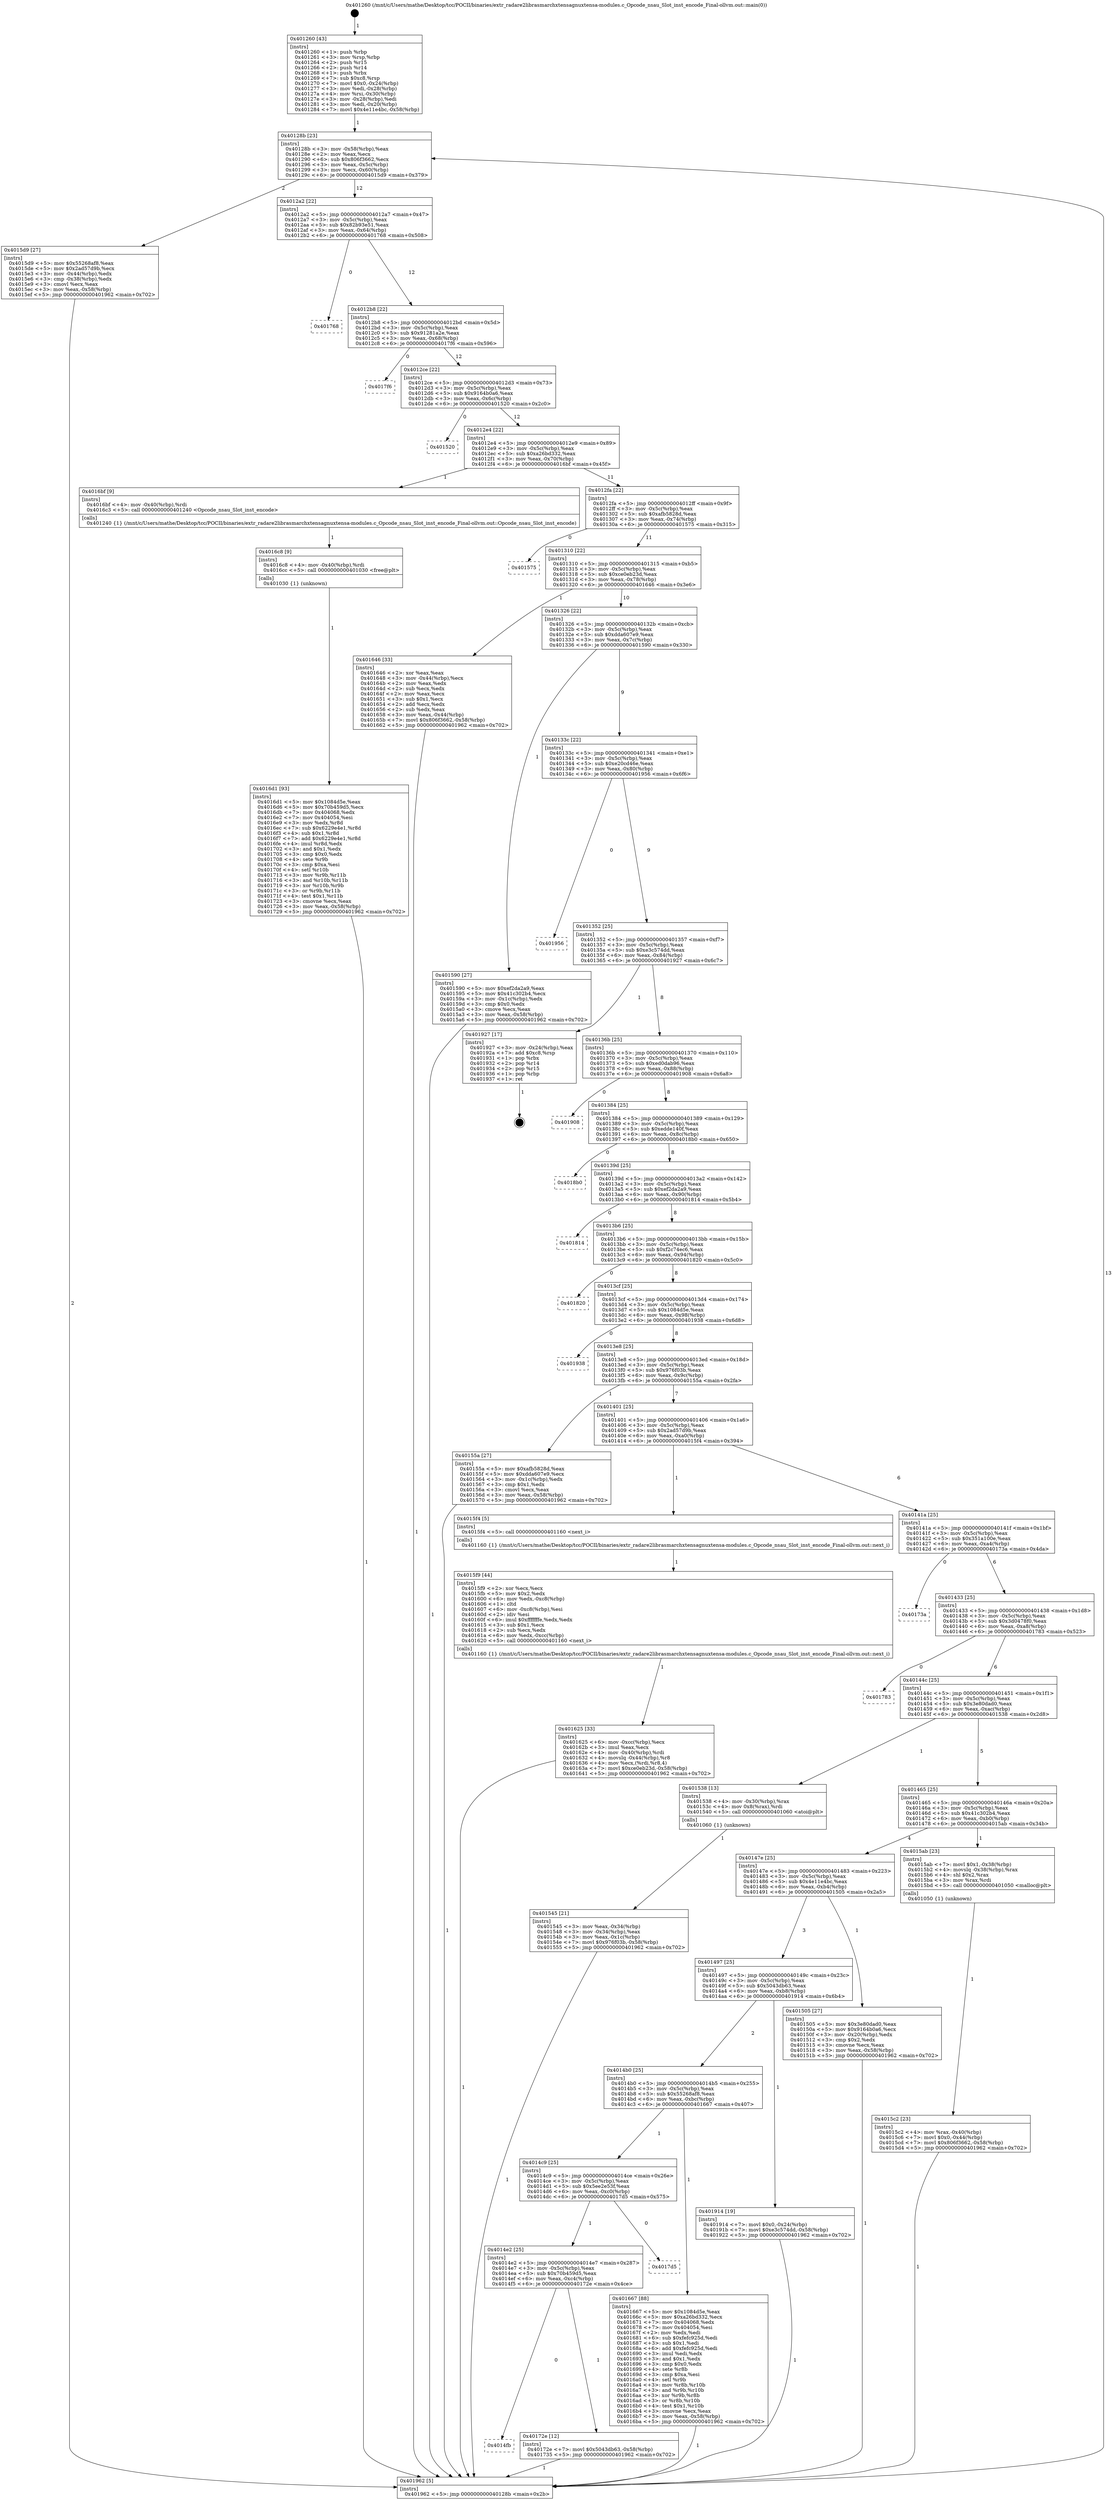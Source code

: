 digraph "0x401260" {
  label = "0x401260 (/mnt/c/Users/mathe/Desktop/tcc/POCII/binaries/extr_radare2librasmarchxtensagnuxtensa-modules.c_Opcode_nsau_Slot_inst_encode_Final-ollvm.out::main(0))"
  labelloc = "t"
  node[shape=record]

  Entry [label="",width=0.3,height=0.3,shape=circle,fillcolor=black,style=filled]
  "0x40128b" [label="{
     0x40128b [23]\l
     | [instrs]\l
     &nbsp;&nbsp;0x40128b \<+3\>: mov -0x58(%rbp),%eax\l
     &nbsp;&nbsp;0x40128e \<+2\>: mov %eax,%ecx\l
     &nbsp;&nbsp;0x401290 \<+6\>: sub $0x806f3662,%ecx\l
     &nbsp;&nbsp;0x401296 \<+3\>: mov %eax,-0x5c(%rbp)\l
     &nbsp;&nbsp;0x401299 \<+3\>: mov %ecx,-0x60(%rbp)\l
     &nbsp;&nbsp;0x40129c \<+6\>: je 00000000004015d9 \<main+0x379\>\l
  }"]
  "0x4015d9" [label="{
     0x4015d9 [27]\l
     | [instrs]\l
     &nbsp;&nbsp;0x4015d9 \<+5\>: mov $0x55268af8,%eax\l
     &nbsp;&nbsp;0x4015de \<+5\>: mov $0x2ad57d9b,%ecx\l
     &nbsp;&nbsp;0x4015e3 \<+3\>: mov -0x44(%rbp),%edx\l
     &nbsp;&nbsp;0x4015e6 \<+3\>: cmp -0x38(%rbp),%edx\l
     &nbsp;&nbsp;0x4015e9 \<+3\>: cmovl %ecx,%eax\l
     &nbsp;&nbsp;0x4015ec \<+3\>: mov %eax,-0x58(%rbp)\l
     &nbsp;&nbsp;0x4015ef \<+5\>: jmp 0000000000401962 \<main+0x702\>\l
  }"]
  "0x4012a2" [label="{
     0x4012a2 [22]\l
     | [instrs]\l
     &nbsp;&nbsp;0x4012a2 \<+5\>: jmp 00000000004012a7 \<main+0x47\>\l
     &nbsp;&nbsp;0x4012a7 \<+3\>: mov -0x5c(%rbp),%eax\l
     &nbsp;&nbsp;0x4012aa \<+5\>: sub $0x82b93e51,%eax\l
     &nbsp;&nbsp;0x4012af \<+3\>: mov %eax,-0x64(%rbp)\l
     &nbsp;&nbsp;0x4012b2 \<+6\>: je 0000000000401768 \<main+0x508\>\l
  }"]
  Exit [label="",width=0.3,height=0.3,shape=circle,fillcolor=black,style=filled,peripheries=2]
  "0x401768" [label="{
     0x401768\l
  }", style=dashed]
  "0x4012b8" [label="{
     0x4012b8 [22]\l
     | [instrs]\l
     &nbsp;&nbsp;0x4012b8 \<+5\>: jmp 00000000004012bd \<main+0x5d\>\l
     &nbsp;&nbsp;0x4012bd \<+3\>: mov -0x5c(%rbp),%eax\l
     &nbsp;&nbsp;0x4012c0 \<+5\>: sub $0x91281a2e,%eax\l
     &nbsp;&nbsp;0x4012c5 \<+3\>: mov %eax,-0x68(%rbp)\l
     &nbsp;&nbsp;0x4012c8 \<+6\>: je 00000000004017f6 \<main+0x596\>\l
  }"]
  "0x4014fb" [label="{
     0x4014fb\l
  }", style=dashed]
  "0x4017f6" [label="{
     0x4017f6\l
  }", style=dashed]
  "0x4012ce" [label="{
     0x4012ce [22]\l
     | [instrs]\l
     &nbsp;&nbsp;0x4012ce \<+5\>: jmp 00000000004012d3 \<main+0x73\>\l
     &nbsp;&nbsp;0x4012d3 \<+3\>: mov -0x5c(%rbp),%eax\l
     &nbsp;&nbsp;0x4012d6 \<+5\>: sub $0x9164b0a6,%eax\l
     &nbsp;&nbsp;0x4012db \<+3\>: mov %eax,-0x6c(%rbp)\l
     &nbsp;&nbsp;0x4012de \<+6\>: je 0000000000401520 \<main+0x2c0\>\l
  }"]
  "0x40172e" [label="{
     0x40172e [12]\l
     | [instrs]\l
     &nbsp;&nbsp;0x40172e \<+7\>: movl $0x5043db63,-0x58(%rbp)\l
     &nbsp;&nbsp;0x401735 \<+5\>: jmp 0000000000401962 \<main+0x702\>\l
  }"]
  "0x401520" [label="{
     0x401520\l
  }", style=dashed]
  "0x4012e4" [label="{
     0x4012e4 [22]\l
     | [instrs]\l
     &nbsp;&nbsp;0x4012e4 \<+5\>: jmp 00000000004012e9 \<main+0x89\>\l
     &nbsp;&nbsp;0x4012e9 \<+3\>: mov -0x5c(%rbp),%eax\l
     &nbsp;&nbsp;0x4012ec \<+5\>: sub $0xa26bd332,%eax\l
     &nbsp;&nbsp;0x4012f1 \<+3\>: mov %eax,-0x70(%rbp)\l
     &nbsp;&nbsp;0x4012f4 \<+6\>: je 00000000004016bf \<main+0x45f\>\l
  }"]
  "0x4014e2" [label="{
     0x4014e2 [25]\l
     | [instrs]\l
     &nbsp;&nbsp;0x4014e2 \<+5\>: jmp 00000000004014e7 \<main+0x287\>\l
     &nbsp;&nbsp;0x4014e7 \<+3\>: mov -0x5c(%rbp),%eax\l
     &nbsp;&nbsp;0x4014ea \<+5\>: sub $0x70b459d5,%eax\l
     &nbsp;&nbsp;0x4014ef \<+6\>: mov %eax,-0xc4(%rbp)\l
     &nbsp;&nbsp;0x4014f5 \<+6\>: je 000000000040172e \<main+0x4ce\>\l
  }"]
  "0x4016bf" [label="{
     0x4016bf [9]\l
     | [instrs]\l
     &nbsp;&nbsp;0x4016bf \<+4\>: mov -0x40(%rbp),%rdi\l
     &nbsp;&nbsp;0x4016c3 \<+5\>: call 0000000000401240 \<Opcode_nsau_Slot_inst_encode\>\l
     | [calls]\l
     &nbsp;&nbsp;0x401240 \{1\} (/mnt/c/Users/mathe/Desktop/tcc/POCII/binaries/extr_radare2librasmarchxtensagnuxtensa-modules.c_Opcode_nsau_Slot_inst_encode_Final-ollvm.out::Opcode_nsau_Slot_inst_encode)\l
  }"]
  "0x4012fa" [label="{
     0x4012fa [22]\l
     | [instrs]\l
     &nbsp;&nbsp;0x4012fa \<+5\>: jmp 00000000004012ff \<main+0x9f\>\l
     &nbsp;&nbsp;0x4012ff \<+3\>: mov -0x5c(%rbp),%eax\l
     &nbsp;&nbsp;0x401302 \<+5\>: sub $0xafb5828d,%eax\l
     &nbsp;&nbsp;0x401307 \<+3\>: mov %eax,-0x74(%rbp)\l
     &nbsp;&nbsp;0x40130a \<+6\>: je 0000000000401575 \<main+0x315\>\l
  }"]
  "0x4017d5" [label="{
     0x4017d5\l
  }", style=dashed]
  "0x401575" [label="{
     0x401575\l
  }", style=dashed]
  "0x401310" [label="{
     0x401310 [22]\l
     | [instrs]\l
     &nbsp;&nbsp;0x401310 \<+5\>: jmp 0000000000401315 \<main+0xb5\>\l
     &nbsp;&nbsp;0x401315 \<+3\>: mov -0x5c(%rbp),%eax\l
     &nbsp;&nbsp;0x401318 \<+5\>: sub $0xce0eb23d,%eax\l
     &nbsp;&nbsp;0x40131d \<+3\>: mov %eax,-0x78(%rbp)\l
     &nbsp;&nbsp;0x401320 \<+6\>: je 0000000000401646 \<main+0x3e6\>\l
  }"]
  "0x4016d1" [label="{
     0x4016d1 [93]\l
     | [instrs]\l
     &nbsp;&nbsp;0x4016d1 \<+5\>: mov $0x1084d5e,%eax\l
     &nbsp;&nbsp;0x4016d6 \<+5\>: mov $0x70b459d5,%ecx\l
     &nbsp;&nbsp;0x4016db \<+7\>: mov 0x404068,%edx\l
     &nbsp;&nbsp;0x4016e2 \<+7\>: mov 0x404054,%esi\l
     &nbsp;&nbsp;0x4016e9 \<+3\>: mov %edx,%r8d\l
     &nbsp;&nbsp;0x4016ec \<+7\>: sub $0x6229e4e1,%r8d\l
     &nbsp;&nbsp;0x4016f3 \<+4\>: sub $0x1,%r8d\l
     &nbsp;&nbsp;0x4016f7 \<+7\>: add $0x6229e4e1,%r8d\l
     &nbsp;&nbsp;0x4016fe \<+4\>: imul %r8d,%edx\l
     &nbsp;&nbsp;0x401702 \<+3\>: and $0x1,%edx\l
     &nbsp;&nbsp;0x401705 \<+3\>: cmp $0x0,%edx\l
     &nbsp;&nbsp;0x401708 \<+4\>: sete %r9b\l
     &nbsp;&nbsp;0x40170c \<+3\>: cmp $0xa,%esi\l
     &nbsp;&nbsp;0x40170f \<+4\>: setl %r10b\l
     &nbsp;&nbsp;0x401713 \<+3\>: mov %r9b,%r11b\l
     &nbsp;&nbsp;0x401716 \<+3\>: and %r10b,%r11b\l
     &nbsp;&nbsp;0x401719 \<+3\>: xor %r10b,%r9b\l
     &nbsp;&nbsp;0x40171c \<+3\>: or %r9b,%r11b\l
     &nbsp;&nbsp;0x40171f \<+4\>: test $0x1,%r11b\l
     &nbsp;&nbsp;0x401723 \<+3\>: cmovne %ecx,%eax\l
     &nbsp;&nbsp;0x401726 \<+3\>: mov %eax,-0x58(%rbp)\l
     &nbsp;&nbsp;0x401729 \<+5\>: jmp 0000000000401962 \<main+0x702\>\l
  }"]
  "0x401646" [label="{
     0x401646 [33]\l
     | [instrs]\l
     &nbsp;&nbsp;0x401646 \<+2\>: xor %eax,%eax\l
     &nbsp;&nbsp;0x401648 \<+3\>: mov -0x44(%rbp),%ecx\l
     &nbsp;&nbsp;0x40164b \<+2\>: mov %eax,%edx\l
     &nbsp;&nbsp;0x40164d \<+2\>: sub %ecx,%edx\l
     &nbsp;&nbsp;0x40164f \<+2\>: mov %eax,%ecx\l
     &nbsp;&nbsp;0x401651 \<+3\>: sub $0x1,%ecx\l
     &nbsp;&nbsp;0x401654 \<+2\>: add %ecx,%edx\l
     &nbsp;&nbsp;0x401656 \<+2\>: sub %edx,%eax\l
     &nbsp;&nbsp;0x401658 \<+3\>: mov %eax,-0x44(%rbp)\l
     &nbsp;&nbsp;0x40165b \<+7\>: movl $0x806f3662,-0x58(%rbp)\l
     &nbsp;&nbsp;0x401662 \<+5\>: jmp 0000000000401962 \<main+0x702\>\l
  }"]
  "0x401326" [label="{
     0x401326 [22]\l
     | [instrs]\l
     &nbsp;&nbsp;0x401326 \<+5\>: jmp 000000000040132b \<main+0xcb\>\l
     &nbsp;&nbsp;0x40132b \<+3\>: mov -0x5c(%rbp),%eax\l
     &nbsp;&nbsp;0x40132e \<+5\>: sub $0xdda607e9,%eax\l
     &nbsp;&nbsp;0x401333 \<+3\>: mov %eax,-0x7c(%rbp)\l
     &nbsp;&nbsp;0x401336 \<+6\>: je 0000000000401590 \<main+0x330\>\l
  }"]
  "0x4016c8" [label="{
     0x4016c8 [9]\l
     | [instrs]\l
     &nbsp;&nbsp;0x4016c8 \<+4\>: mov -0x40(%rbp),%rdi\l
     &nbsp;&nbsp;0x4016cc \<+5\>: call 0000000000401030 \<free@plt\>\l
     | [calls]\l
     &nbsp;&nbsp;0x401030 \{1\} (unknown)\l
  }"]
  "0x401590" [label="{
     0x401590 [27]\l
     | [instrs]\l
     &nbsp;&nbsp;0x401590 \<+5\>: mov $0xef2da2a9,%eax\l
     &nbsp;&nbsp;0x401595 \<+5\>: mov $0x41c302b4,%ecx\l
     &nbsp;&nbsp;0x40159a \<+3\>: mov -0x1c(%rbp),%edx\l
     &nbsp;&nbsp;0x40159d \<+3\>: cmp $0x0,%edx\l
     &nbsp;&nbsp;0x4015a0 \<+3\>: cmove %ecx,%eax\l
     &nbsp;&nbsp;0x4015a3 \<+3\>: mov %eax,-0x58(%rbp)\l
     &nbsp;&nbsp;0x4015a6 \<+5\>: jmp 0000000000401962 \<main+0x702\>\l
  }"]
  "0x40133c" [label="{
     0x40133c [22]\l
     | [instrs]\l
     &nbsp;&nbsp;0x40133c \<+5\>: jmp 0000000000401341 \<main+0xe1\>\l
     &nbsp;&nbsp;0x401341 \<+3\>: mov -0x5c(%rbp),%eax\l
     &nbsp;&nbsp;0x401344 \<+5\>: sub $0xe20cd46e,%eax\l
     &nbsp;&nbsp;0x401349 \<+3\>: mov %eax,-0x80(%rbp)\l
     &nbsp;&nbsp;0x40134c \<+6\>: je 0000000000401956 \<main+0x6f6\>\l
  }"]
  "0x4014c9" [label="{
     0x4014c9 [25]\l
     | [instrs]\l
     &nbsp;&nbsp;0x4014c9 \<+5\>: jmp 00000000004014ce \<main+0x26e\>\l
     &nbsp;&nbsp;0x4014ce \<+3\>: mov -0x5c(%rbp),%eax\l
     &nbsp;&nbsp;0x4014d1 \<+5\>: sub $0x5ee2e53f,%eax\l
     &nbsp;&nbsp;0x4014d6 \<+6\>: mov %eax,-0xc0(%rbp)\l
     &nbsp;&nbsp;0x4014dc \<+6\>: je 00000000004017d5 \<main+0x575\>\l
  }"]
  "0x401956" [label="{
     0x401956\l
  }", style=dashed]
  "0x401352" [label="{
     0x401352 [25]\l
     | [instrs]\l
     &nbsp;&nbsp;0x401352 \<+5\>: jmp 0000000000401357 \<main+0xf7\>\l
     &nbsp;&nbsp;0x401357 \<+3\>: mov -0x5c(%rbp),%eax\l
     &nbsp;&nbsp;0x40135a \<+5\>: sub $0xe3c574dd,%eax\l
     &nbsp;&nbsp;0x40135f \<+6\>: mov %eax,-0x84(%rbp)\l
     &nbsp;&nbsp;0x401365 \<+6\>: je 0000000000401927 \<main+0x6c7\>\l
  }"]
  "0x401667" [label="{
     0x401667 [88]\l
     | [instrs]\l
     &nbsp;&nbsp;0x401667 \<+5\>: mov $0x1084d5e,%eax\l
     &nbsp;&nbsp;0x40166c \<+5\>: mov $0xa26bd332,%ecx\l
     &nbsp;&nbsp;0x401671 \<+7\>: mov 0x404068,%edx\l
     &nbsp;&nbsp;0x401678 \<+7\>: mov 0x404054,%esi\l
     &nbsp;&nbsp;0x40167f \<+2\>: mov %edx,%edi\l
     &nbsp;&nbsp;0x401681 \<+6\>: sub $0xfefc925d,%edi\l
     &nbsp;&nbsp;0x401687 \<+3\>: sub $0x1,%edi\l
     &nbsp;&nbsp;0x40168a \<+6\>: add $0xfefc925d,%edi\l
     &nbsp;&nbsp;0x401690 \<+3\>: imul %edi,%edx\l
     &nbsp;&nbsp;0x401693 \<+3\>: and $0x1,%edx\l
     &nbsp;&nbsp;0x401696 \<+3\>: cmp $0x0,%edx\l
     &nbsp;&nbsp;0x401699 \<+4\>: sete %r8b\l
     &nbsp;&nbsp;0x40169d \<+3\>: cmp $0xa,%esi\l
     &nbsp;&nbsp;0x4016a0 \<+4\>: setl %r9b\l
     &nbsp;&nbsp;0x4016a4 \<+3\>: mov %r8b,%r10b\l
     &nbsp;&nbsp;0x4016a7 \<+3\>: and %r9b,%r10b\l
     &nbsp;&nbsp;0x4016aa \<+3\>: xor %r9b,%r8b\l
     &nbsp;&nbsp;0x4016ad \<+3\>: or %r8b,%r10b\l
     &nbsp;&nbsp;0x4016b0 \<+4\>: test $0x1,%r10b\l
     &nbsp;&nbsp;0x4016b4 \<+3\>: cmovne %ecx,%eax\l
     &nbsp;&nbsp;0x4016b7 \<+3\>: mov %eax,-0x58(%rbp)\l
     &nbsp;&nbsp;0x4016ba \<+5\>: jmp 0000000000401962 \<main+0x702\>\l
  }"]
  "0x401927" [label="{
     0x401927 [17]\l
     | [instrs]\l
     &nbsp;&nbsp;0x401927 \<+3\>: mov -0x24(%rbp),%eax\l
     &nbsp;&nbsp;0x40192a \<+7\>: add $0xc8,%rsp\l
     &nbsp;&nbsp;0x401931 \<+1\>: pop %rbx\l
     &nbsp;&nbsp;0x401932 \<+2\>: pop %r14\l
     &nbsp;&nbsp;0x401934 \<+2\>: pop %r15\l
     &nbsp;&nbsp;0x401936 \<+1\>: pop %rbp\l
     &nbsp;&nbsp;0x401937 \<+1\>: ret\l
  }"]
  "0x40136b" [label="{
     0x40136b [25]\l
     | [instrs]\l
     &nbsp;&nbsp;0x40136b \<+5\>: jmp 0000000000401370 \<main+0x110\>\l
     &nbsp;&nbsp;0x401370 \<+3\>: mov -0x5c(%rbp),%eax\l
     &nbsp;&nbsp;0x401373 \<+5\>: sub $0xed0dab96,%eax\l
     &nbsp;&nbsp;0x401378 \<+6\>: mov %eax,-0x88(%rbp)\l
     &nbsp;&nbsp;0x40137e \<+6\>: je 0000000000401908 \<main+0x6a8\>\l
  }"]
  "0x4014b0" [label="{
     0x4014b0 [25]\l
     | [instrs]\l
     &nbsp;&nbsp;0x4014b0 \<+5\>: jmp 00000000004014b5 \<main+0x255\>\l
     &nbsp;&nbsp;0x4014b5 \<+3\>: mov -0x5c(%rbp),%eax\l
     &nbsp;&nbsp;0x4014b8 \<+5\>: sub $0x55268af8,%eax\l
     &nbsp;&nbsp;0x4014bd \<+6\>: mov %eax,-0xbc(%rbp)\l
     &nbsp;&nbsp;0x4014c3 \<+6\>: je 0000000000401667 \<main+0x407\>\l
  }"]
  "0x401908" [label="{
     0x401908\l
  }", style=dashed]
  "0x401384" [label="{
     0x401384 [25]\l
     | [instrs]\l
     &nbsp;&nbsp;0x401384 \<+5\>: jmp 0000000000401389 \<main+0x129\>\l
     &nbsp;&nbsp;0x401389 \<+3\>: mov -0x5c(%rbp),%eax\l
     &nbsp;&nbsp;0x40138c \<+5\>: sub $0xedde140f,%eax\l
     &nbsp;&nbsp;0x401391 \<+6\>: mov %eax,-0x8c(%rbp)\l
     &nbsp;&nbsp;0x401397 \<+6\>: je 00000000004018b0 \<main+0x650\>\l
  }"]
  "0x401914" [label="{
     0x401914 [19]\l
     | [instrs]\l
     &nbsp;&nbsp;0x401914 \<+7\>: movl $0x0,-0x24(%rbp)\l
     &nbsp;&nbsp;0x40191b \<+7\>: movl $0xe3c574dd,-0x58(%rbp)\l
     &nbsp;&nbsp;0x401922 \<+5\>: jmp 0000000000401962 \<main+0x702\>\l
  }"]
  "0x4018b0" [label="{
     0x4018b0\l
  }", style=dashed]
  "0x40139d" [label="{
     0x40139d [25]\l
     | [instrs]\l
     &nbsp;&nbsp;0x40139d \<+5\>: jmp 00000000004013a2 \<main+0x142\>\l
     &nbsp;&nbsp;0x4013a2 \<+3\>: mov -0x5c(%rbp),%eax\l
     &nbsp;&nbsp;0x4013a5 \<+5\>: sub $0xef2da2a9,%eax\l
     &nbsp;&nbsp;0x4013aa \<+6\>: mov %eax,-0x90(%rbp)\l
     &nbsp;&nbsp;0x4013b0 \<+6\>: je 0000000000401814 \<main+0x5b4\>\l
  }"]
  "0x401625" [label="{
     0x401625 [33]\l
     | [instrs]\l
     &nbsp;&nbsp;0x401625 \<+6\>: mov -0xcc(%rbp),%ecx\l
     &nbsp;&nbsp;0x40162b \<+3\>: imul %eax,%ecx\l
     &nbsp;&nbsp;0x40162e \<+4\>: mov -0x40(%rbp),%rdi\l
     &nbsp;&nbsp;0x401632 \<+4\>: movslq -0x44(%rbp),%r8\l
     &nbsp;&nbsp;0x401636 \<+4\>: mov %ecx,(%rdi,%r8,4)\l
     &nbsp;&nbsp;0x40163a \<+7\>: movl $0xce0eb23d,-0x58(%rbp)\l
     &nbsp;&nbsp;0x401641 \<+5\>: jmp 0000000000401962 \<main+0x702\>\l
  }"]
  "0x401814" [label="{
     0x401814\l
  }", style=dashed]
  "0x4013b6" [label="{
     0x4013b6 [25]\l
     | [instrs]\l
     &nbsp;&nbsp;0x4013b6 \<+5\>: jmp 00000000004013bb \<main+0x15b\>\l
     &nbsp;&nbsp;0x4013bb \<+3\>: mov -0x5c(%rbp),%eax\l
     &nbsp;&nbsp;0x4013be \<+5\>: sub $0xf2c74ec6,%eax\l
     &nbsp;&nbsp;0x4013c3 \<+6\>: mov %eax,-0x94(%rbp)\l
     &nbsp;&nbsp;0x4013c9 \<+6\>: je 0000000000401820 \<main+0x5c0\>\l
  }"]
  "0x4015f9" [label="{
     0x4015f9 [44]\l
     | [instrs]\l
     &nbsp;&nbsp;0x4015f9 \<+2\>: xor %ecx,%ecx\l
     &nbsp;&nbsp;0x4015fb \<+5\>: mov $0x2,%edx\l
     &nbsp;&nbsp;0x401600 \<+6\>: mov %edx,-0xc8(%rbp)\l
     &nbsp;&nbsp;0x401606 \<+1\>: cltd\l
     &nbsp;&nbsp;0x401607 \<+6\>: mov -0xc8(%rbp),%esi\l
     &nbsp;&nbsp;0x40160d \<+2\>: idiv %esi\l
     &nbsp;&nbsp;0x40160f \<+6\>: imul $0xfffffffe,%edx,%edx\l
     &nbsp;&nbsp;0x401615 \<+3\>: sub $0x1,%ecx\l
     &nbsp;&nbsp;0x401618 \<+2\>: sub %ecx,%edx\l
     &nbsp;&nbsp;0x40161a \<+6\>: mov %edx,-0xcc(%rbp)\l
     &nbsp;&nbsp;0x401620 \<+5\>: call 0000000000401160 \<next_i\>\l
     | [calls]\l
     &nbsp;&nbsp;0x401160 \{1\} (/mnt/c/Users/mathe/Desktop/tcc/POCII/binaries/extr_radare2librasmarchxtensagnuxtensa-modules.c_Opcode_nsau_Slot_inst_encode_Final-ollvm.out::next_i)\l
  }"]
  "0x401820" [label="{
     0x401820\l
  }", style=dashed]
  "0x4013cf" [label="{
     0x4013cf [25]\l
     | [instrs]\l
     &nbsp;&nbsp;0x4013cf \<+5\>: jmp 00000000004013d4 \<main+0x174\>\l
     &nbsp;&nbsp;0x4013d4 \<+3\>: mov -0x5c(%rbp),%eax\l
     &nbsp;&nbsp;0x4013d7 \<+5\>: sub $0x1084d5e,%eax\l
     &nbsp;&nbsp;0x4013dc \<+6\>: mov %eax,-0x98(%rbp)\l
     &nbsp;&nbsp;0x4013e2 \<+6\>: je 0000000000401938 \<main+0x6d8\>\l
  }"]
  "0x4015c2" [label="{
     0x4015c2 [23]\l
     | [instrs]\l
     &nbsp;&nbsp;0x4015c2 \<+4\>: mov %rax,-0x40(%rbp)\l
     &nbsp;&nbsp;0x4015c6 \<+7\>: movl $0x0,-0x44(%rbp)\l
     &nbsp;&nbsp;0x4015cd \<+7\>: movl $0x806f3662,-0x58(%rbp)\l
     &nbsp;&nbsp;0x4015d4 \<+5\>: jmp 0000000000401962 \<main+0x702\>\l
  }"]
  "0x401938" [label="{
     0x401938\l
  }", style=dashed]
  "0x4013e8" [label="{
     0x4013e8 [25]\l
     | [instrs]\l
     &nbsp;&nbsp;0x4013e8 \<+5\>: jmp 00000000004013ed \<main+0x18d\>\l
     &nbsp;&nbsp;0x4013ed \<+3\>: mov -0x5c(%rbp),%eax\l
     &nbsp;&nbsp;0x4013f0 \<+5\>: sub $0x976f03b,%eax\l
     &nbsp;&nbsp;0x4013f5 \<+6\>: mov %eax,-0x9c(%rbp)\l
     &nbsp;&nbsp;0x4013fb \<+6\>: je 000000000040155a \<main+0x2fa\>\l
  }"]
  "0x401545" [label="{
     0x401545 [21]\l
     | [instrs]\l
     &nbsp;&nbsp;0x401545 \<+3\>: mov %eax,-0x34(%rbp)\l
     &nbsp;&nbsp;0x401548 \<+3\>: mov -0x34(%rbp),%eax\l
     &nbsp;&nbsp;0x40154b \<+3\>: mov %eax,-0x1c(%rbp)\l
     &nbsp;&nbsp;0x40154e \<+7\>: movl $0x976f03b,-0x58(%rbp)\l
     &nbsp;&nbsp;0x401555 \<+5\>: jmp 0000000000401962 \<main+0x702\>\l
  }"]
  "0x40155a" [label="{
     0x40155a [27]\l
     | [instrs]\l
     &nbsp;&nbsp;0x40155a \<+5\>: mov $0xafb5828d,%eax\l
     &nbsp;&nbsp;0x40155f \<+5\>: mov $0xdda607e9,%ecx\l
     &nbsp;&nbsp;0x401564 \<+3\>: mov -0x1c(%rbp),%edx\l
     &nbsp;&nbsp;0x401567 \<+3\>: cmp $0x1,%edx\l
     &nbsp;&nbsp;0x40156a \<+3\>: cmovl %ecx,%eax\l
     &nbsp;&nbsp;0x40156d \<+3\>: mov %eax,-0x58(%rbp)\l
     &nbsp;&nbsp;0x401570 \<+5\>: jmp 0000000000401962 \<main+0x702\>\l
  }"]
  "0x401401" [label="{
     0x401401 [25]\l
     | [instrs]\l
     &nbsp;&nbsp;0x401401 \<+5\>: jmp 0000000000401406 \<main+0x1a6\>\l
     &nbsp;&nbsp;0x401406 \<+3\>: mov -0x5c(%rbp),%eax\l
     &nbsp;&nbsp;0x401409 \<+5\>: sub $0x2ad57d9b,%eax\l
     &nbsp;&nbsp;0x40140e \<+6\>: mov %eax,-0xa0(%rbp)\l
     &nbsp;&nbsp;0x401414 \<+6\>: je 00000000004015f4 \<main+0x394\>\l
  }"]
  "0x401260" [label="{
     0x401260 [43]\l
     | [instrs]\l
     &nbsp;&nbsp;0x401260 \<+1\>: push %rbp\l
     &nbsp;&nbsp;0x401261 \<+3\>: mov %rsp,%rbp\l
     &nbsp;&nbsp;0x401264 \<+2\>: push %r15\l
     &nbsp;&nbsp;0x401266 \<+2\>: push %r14\l
     &nbsp;&nbsp;0x401268 \<+1\>: push %rbx\l
     &nbsp;&nbsp;0x401269 \<+7\>: sub $0xc8,%rsp\l
     &nbsp;&nbsp;0x401270 \<+7\>: movl $0x0,-0x24(%rbp)\l
     &nbsp;&nbsp;0x401277 \<+3\>: mov %edi,-0x28(%rbp)\l
     &nbsp;&nbsp;0x40127a \<+4\>: mov %rsi,-0x30(%rbp)\l
     &nbsp;&nbsp;0x40127e \<+3\>: mov -0x28(%rbp),%edi\l
     &nbsp;&nbsp;0x401281 \<+3\>: mov %edi,-0x20(%rbp)\l
     &nbsp;&nbsp;0x401284 \<+7\>: movl $0x4e11e4bc,-0x58(%rbp)\l
  }"]
  "0x4015f4" [label="{
     0x4015f4 [5]\l
     | [instrs]\l
     &nbsp;&nbsp;0x4015f4 \<+5\>: call 0000000000401160 \<next_i\>\l
     | [calls]\l
     &nbsp;&nbsp;0x401160 \{1\} (/mnt/c/Users/mathe/Desktop/tcc/POCII/binaries/extr_radare2librasmarchxtensagnuxtensa-modules.c_Opcode_nsau_Slot_inst_encode_Final-ollvm.out::next_i)\l
  }"]
  "0x40141a" [label="{
     0x40141a [25]\l
     | [instrs]\l
     &nbsp;&nbsp;0x40141a \<+5\>: jmp 000000000040141f \<main+0x1bf\>\l
     &nbsp;&nbsp;0x40141f \<+3\>: mov -0x5c(%rbp),%eax\l
     &nbsp;&nbsp;0x401422 \<+5\>: sub $0x351a100e,%eax\l
     &nbsp;&nbsp;0x401427 \<+6\>: mov %eax,-0xa4(%rbp)\l
     &nbsp;&nbsp;0x40142d \<+6\>: je 000000000040173a \<main+0x4da\>\l
  }"]
  "0x401962" [label="{
     0x401962 [5]\l
     | [instrs]\l
     &nbsp;&nbsp;0x401962 \<+5\>: jmp 000000000040128b \<main+0x2b\>\l
  }"]
  "0x40173a" [label="{
     0x40173a\l
  }", style=dashed]
  "0x401433" [label="{
     0x401433 [25]\l
     | [instrs]\l
     &nbsp;&nbsp;0x401433 \<+5\>: jmp 0000000000401438 \<main+0x1d8\>\l
     &nbsp;&nbsp;0x401438 \<+3\>: mov -0x5c(%rbp),%eax\l
     &nbsp;&nbsp;0x40143b \<+5\>: sub $0x3d0478f0,%eax\l
     &nbsp;&nbsp;0x401440 \<+6\>: mov %eax,-0xa8(%rbp)\l
     &nbsp;&nbsp;0x401446 \<+6\>: je 0000000000401783 \<main+0x523\>\l
  }"]
  "0x401497" [label="{
     0x401497 [25]\l
     | [instrs]\l
     &nbsp;&nbsp;0x401497 \<+5\>: jmp 000000000040149c \<main+0x23c\>\l
     &nbsp;&nbsp;0x40149c \<+3\>: mov -0x5c(%rbp),%eax\l
     &nbsp;&nbsp;0x40149f \<+5\>: sub $0x5043db63,%eax\l
     &nbsp;&nbsp;0x4014a4 \<+6\>: mov %eax,-0xb8(%rbp)\l
     &nbsp;&nbsp;0x4014aa \<+6\>: je 0000000000401914 \<main+0x6b4\>\l
  }"]
  "0x401783" [label="{
     0x401783\l
  }", style=dashed]
  "0x40144c" [label="{
     0x40144c [25]\l
     | [instrs]\l
     &nbsp;&nbsp;0x40144c \<+5\>: jmp 0000000000401451 \<main+0x1f1\>\l
     &nbsp;&nbsp;0x401451 \<+3\>: mov -0x5c(%rbp),%eax\l
     &nbsp;&nbsp;0x401454 \<+5\>: sub $0x3e80dad0,%eax\l
     &nbsp;&nbsp;0x401459 \<+6\>: mov %eax,-0xac(%rbp)\l
     &nbsp;&nbsp;0x40145f \<+6\>: je 0000000000401538 \<main+0x2d8\>\l
  }"]
  "0x401505" [label="{
     0x401505 [27]\l
     | [instrs]\l
     &nbsp;&nbsp;0x401505 \<+5\>: mov $0x3e80dad0,%eax\l
     &nbsp;&nbsp;0x40150a \<+5\>: mov $0x9164b0a6,%ecx\l
     &nbsp;&nbsp;0x40150f \<+3\>: mov -0x20(%rbp),%edx\l
     &nbsp;&nbsp;0x401512 \<+3\>: cmp $0x2,%edx\l
     &nbsp;&nbsp;0x401515 \<+3\>: cmovne %ecx,%eax\l
     &nbsp;&nbsp;0x401518 \<+3\>: mov %eax,-0x58(%rbp)\l
     &nbsp;&nbsp;0x40151b \<+5\>: jmp 0000000000401962 \<main+0x702\>\l
  }"]
  "0x401538" [label="{
     0x401538 [13]\l
     | [instrs]\l
     &nbsp;&nbsp;0x401538 \<+4\>: mov -0x30(%rbp),%rax\l
     &nbsp;&nbsp;0x40153c \<+4\>: mov 0x8(%rax),%rdi\l
     &nbsp;&nbsp;0x401540 \<+5\>: call 0000000000401060 \<atoi@plt\>\l
     | [calls]\l
     &nbsp;&nbsp;0x401060 \{1\} (unknown)\l
  }"]
  "0x401465" [label="{
     0x401465 [25]\l
     | [instrs]\l
     &nbsp;&nbsp;0x401465 \<+5\>: jmp 000000000040146a \<main+0x20a\>\l
     &nbsp;&nbsp;0x40146a \<+3\>: mov -0x5c(%rbp),%eax\l
     &nbsp;&nbsp;0x40146d \<+5\>: sub $0x41c302b4,%eax\l
     &nbsp;&nbsp;0x401472 \<+6\>: mov %eax,-0xb0(%rbp)\l
     &nbsp;&nbsp;0x401478 \<+6\>: je 00000000004015ab \<main+0x34b\>\l
  }"]
  "0x40147e" [label="{
     0x40147e [25]\l
     | [instrs]\l
     &nbsp;&nbsp;0x40147e \<+5\>: jmp 0000000000401483 \<main+0x223\>\l
     &nbsp;&nbsp;0x401483 \<+3\>: mov -0x5c(%rbp),%eax\l
     &nbsp;&nbsp;0x401486 \<+5\>: sub $0x4e11e4bc,%eax\l
     &nbsp;&nbsp;0x40148b \<+6\>: mov %eax,-0xb4(%rbp)\l
     &nbsp;&nbsp;0x401491 \<+6\>: je 0000000000401505 \<main+0x2a5\>\l
  }"]
  "0x4015ab" [label="{
     0x4015ab [23]\l
     | [instrs]\l
     &nbsp;&nbsp;0x4015ab \<+7\>: movl $0x1,-0x38(%rbp)\l
     &nbsp;&nbsp;0x4015b2 \<+4\>: movslq -0x38(%rbp),%rax\l
     &nbsp;&nbsp;0x4015b6 \<+4\>: shl $0x2,%rax\l
     &nbsp;&nbsp;0x4015ba \<+3\>: mov %rax,%rdi\l
     &nbsp;&nbsp;0x4015bd \<+5\>: call 0000000000401050 \<malloc@plt\>\l
     | [calls]\l
     &nbsp;&nbsp;0x401050 \{1\} (unknown)\l
  }"]
  Entry -> "0x401260" [label=" 1"]
  "0x40128b" -> "0x4015d9" [label=" 2"]
  "0x40128b" -> "0x4012a2" [label=" 12"]
  "0x401927" -> Exit [label=" 1"]
  "0x4012a2" -> "0x401768" [label=" 0"]
  "0x4012a2" -> "0x4012b8" [label=" 12"]
  "0x401914" -> "0x401962" [label=" 1"]
  "0x4012b8" -> "0x4017f6" [label=" 0"]
  "0x4012b8" -> "0x4012ce" [label=" 12"]
  "0x40172e" -> "0x401962" [label=" 1"]
  "0x4012ce" -> "0x401520" [label=" 0"]
  "0x4012ce" -> "0x4012e4" [label=" 12"]
  "0x4014e2" -> "0x4014fb" [label=" 0"]
  "0x4012e4" -> "0x4016bf" [label=" 1"]
  "0x4012e4" -> "0x4012fa" [label=" 11"]
  "0x4014e2" -> "0x40172e" [label=" 1"]
  "0x4012fa" -> "0x401575" [label=" 0"]
  "0x4012fa" -> "0x401310" [label=" 11"]
  "0x4014c9" -> "0x4014e2" [label=" 1"]
  "0x401310" -> "0x401646" [label=" 1"]
  "0x401310" -> "0x401326" [label=" 10"]
  "0x4014c9" -> "0x4017d5" [label=" 0"]
  "0x401326" -> "0x401590" [label=" 1"]
  "0x401326" -> "0x40133c" [label=" 9"]
  "0x4016d1" -> "0x401962" [label=" 1"]
  "0x40133c" -> "0x401956" [label=" 0"]
  "0x40133c" -> "0x401352" [label=" 9"]
  "0x4016c8" -> "0x4016d1" [label=" 1"]
  "0x401352" -> "0x401927" [label=" 1"]
  "0x401352" -> "0x40136b" [label=" 8"]
  "0x4016bf" -> "0x4016c8" [label=" 1"]
  "0x40136b" -> "0x401908" [label=" 0"]
  "0x40136b" -> "0x401384" [label=" 8"]
  "0x4014b0" -> "0x4014c9" [label=" 1"]
  "0x401384" -> "0x4018b0" [label=" 0"]
  "0x401384" -> "0x40139d" [label=" 8"]
  "0x4014b0" -> "0x401667" [label=" 1"]
  "0x40139d" -> "0x401814" [label=" 0"]
  "0x40139d" -> "0x4013b6" [label=" 8"]
  "0x401497" -> "0x4014b0" [label=" 2"]
  "0x4013b6" -> "0x401820" [label=" 0"]
  "0x4013b6" -> "0x4013cf" [label=" 8"]
  "0x401497" -> "0x401914" [label=" 1"]
  "0x4013cf" -> "0x401938" [label=" 0"]
  "0x4013cf" -> "0x4013e8" [label=" 8"]
  "0x401667" -> "0x401962" [label=" 1"]
  "0x4013e8" -> "0x40155a" [label=" 1"]
  "0x4013e8" -> "0x401401" [label=" 7"]
  "0x401646" -> "0x401962" [label=" 1"]
  "0x401401" -> "0x4015f4" [label=" 1"]
  "0x401401" -> "0x40141a" [label=" 6"]
  "0x401625" -> "0x401962" [label=" 1"]
  "0x40141a" -> "0x40173a" [label=" 0"]
  "0x40141a" -> "0x401433" [label=" 6"]
  "0x4015f9" -> "0x401625" [label=" 1"]
  "0x401433" -> "0x401783" [label=" 0"]
  "0x401433" -> "0x40144c" [label=" 6"]
  "0x4015f4" -> "0x4015f9" [label=" 1"]
  "0x40144c" -> "0x401538" [label=" 1"]
  "0x40144c" -> "0x401465" [label=" 5"]
  "0x4015d9" -> "0x401962" [label=" 2"]
  "0x401465" -> "0x4015ab" [label=" 1"]
  "0x401465" -> "0x40147e" [label=" 4"]
  "0x4015c2" -> "0x401962" [label=" 1"]
  "0x40147e" -> "0x401505" [label=" 1"]
  "0x40147e" -> "0x401497" [label=" 3"]
  "0x401505" -> "0x401962" [label=" 1"]
  "0x401260" -> "0x40128b" [label=" 1"]
  "0x401962" -> "0x40128b" [label=" 13"]
  "0x401538" -> "0x401545" [label=" 1"]
  "0x401545" -> "0x401962" [label=" 1"]
  "0x40155a" -> "0x401962" [label=" 1"]
  "0x401590" -> "0x401962" [label=" 1"]
  "0x4015ab" -> "0x4015c2" [label=" 1"]
}
